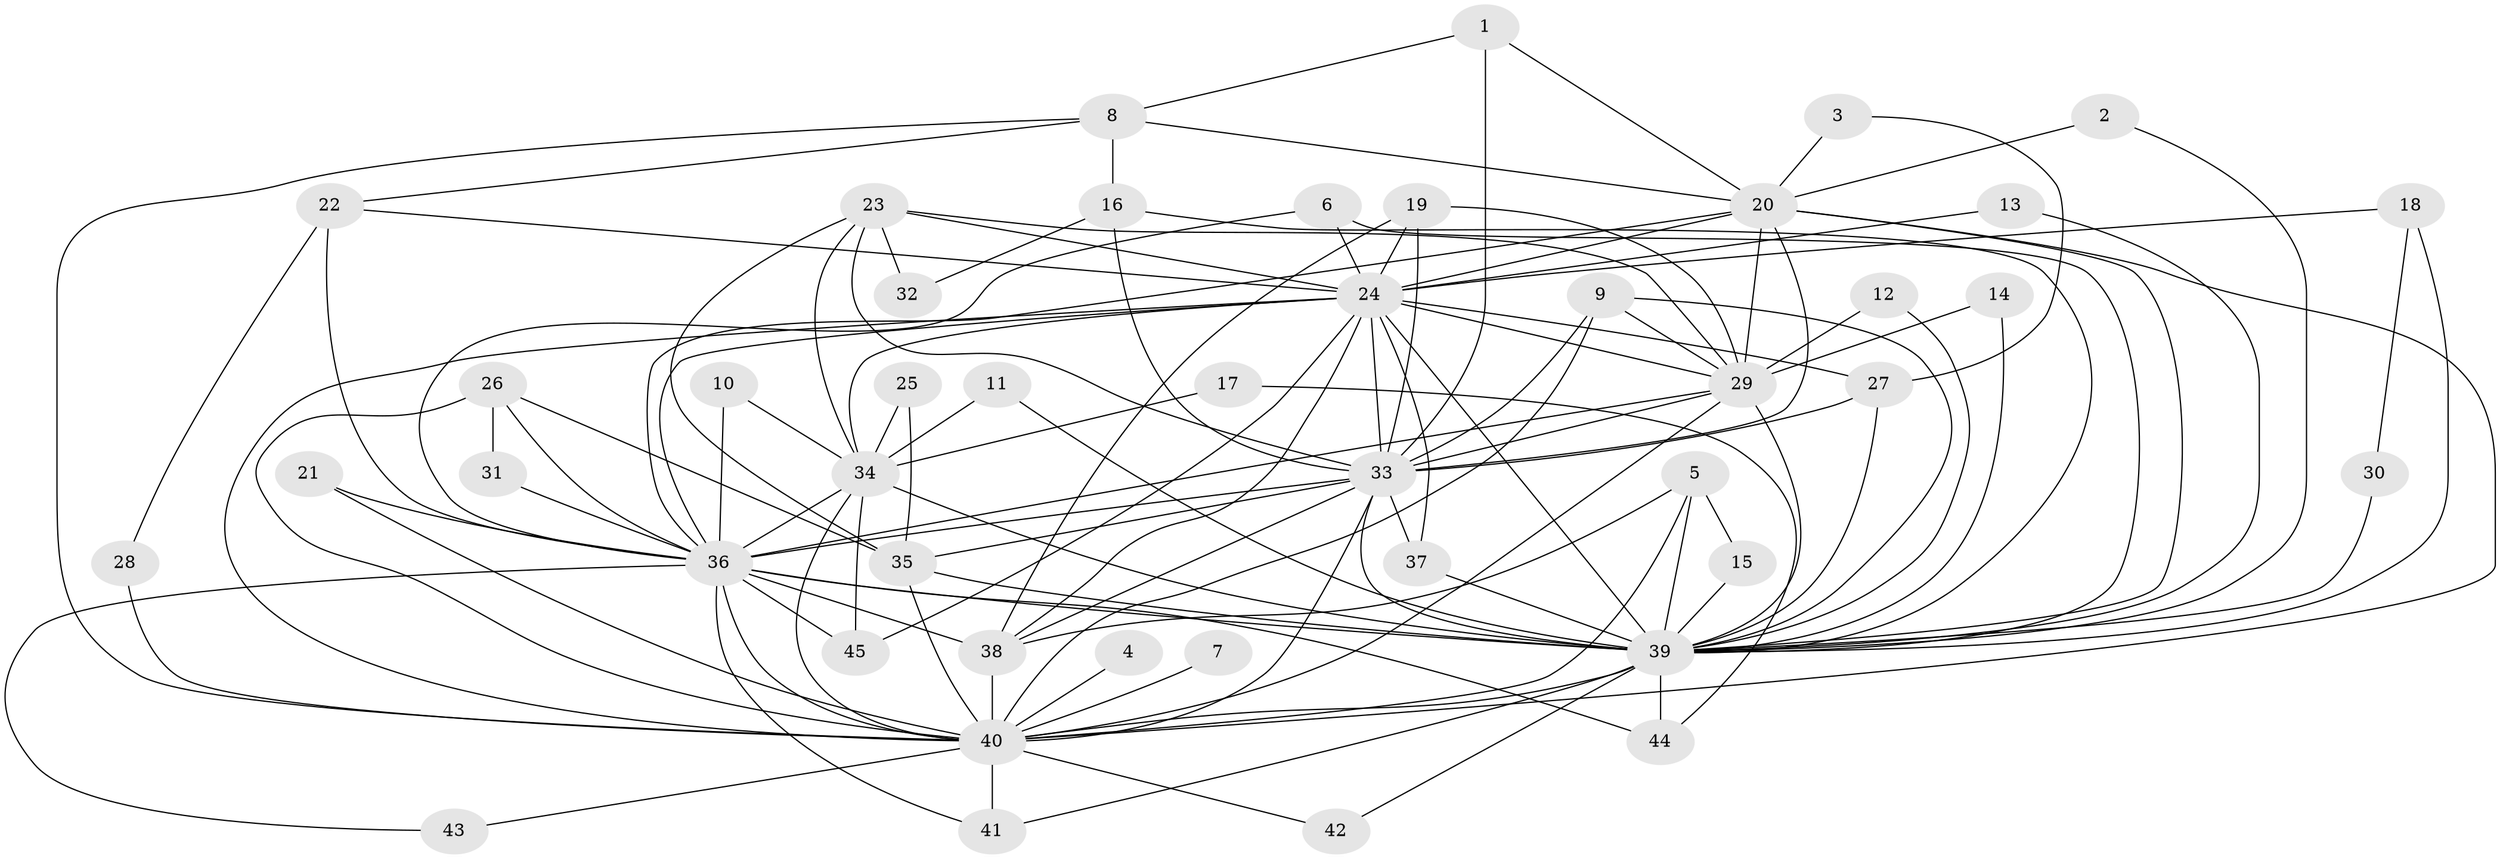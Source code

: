 // original degree distribution, {16: 0.011111111111111112, 14: 0.011111111111111112, 13: 0.011111111111111112, 20: 0.03333333333333333, 27: 0.011111111111111112, 19: 0.011111111111111112, 15: 0.011111111111111112, 29: 0.011111111111111112, 8: 0.011111111111111112, 5: 0.07777777777777778, 3: 0.13333333333333333, 4: 0.1, 2: 0.5666666666666667}
// Generated by graph-tools (version 1.1) at 2025/49/03/09/25 03:49:34]
// undirected, 45 vertices, 117 edges
graph export_dot {
graph [start="1"]
  node [color=gray90,style=filled];
  1;
  2;
  3;
  4;
  5;
  6;
  7;
  8;
  9;
  10;
  11;
  12;
  13;
  14;
  15;
  16;
  17;
  18;
  19;
  20;
  21;
  22;
  23;
  24;
  25;
  26;
  27;
  28;
  29;
  30;
  31;
  32;
  33;
  34;
  35;
  36;
  37;
  38;
  39;
  40;
  41;
  42;
  43;
  44;
  45;
  1 -- 8 [weight=1.0];
  1 -- 20 [weight=1.0];
  1 -- 33 [weight=1.0];
  2 -- 20 [weight=1.0];
  2 -- 39 [weight=1.0];
  3 -- 20 [weight=1.0];
  3 -- 27 [weight=1.0];
  4 -- 40 [weight=1.0];
  5 -- 15 [weight=1.0];
  5 -- 38 [weight=1.0];
  5 -- 39 [weight=1.0];
  5 -- 40 [weight=1.0];
  6 -- 24 [weight=1.0];
  6 -- 36 [weight=1.0];
  6 -- 39 [weight=1.0];
  7 -- 40 [weight=1.0];
  8 -- 16 [weight=1.0];
  8 -- 20 [weight=1.0];
  8 -- 22 [weight=1.0];
  8 -- 40 [weight=1.0];
  9 -- 29 [weight=1.0];
  9 -- 33 [weight=1.0];
  9 -- 39 [weight=1.0];
  9 -- 40 [weight=1.0];
  10 -- 34 [weight=1.0];
  10 -- 36 [weight=1.0];
  11 -- 34 [weight=1.0];
  11 -- 39 [weight=1.0];
  12 -- 29 [weight=1.0];
  12 -- 39 [weight=1.0];
  13 -- 24 [weight=1.0];
  13 -- 39 [weight=1.0];
  14 -- 29 [weight=1.0];
  14 -- 39 [weight=1.0];
  15 -- 39 [weight=1.0];
  16 -- 32 [weight=1.0];
  16 -- 33 [weight=1.0];
  16 -- 39 [weight=1.0];
  17 -- 34 [weight=1.0];
  17 -- 44 [weight=1.0];
  18 -- 24 [weight=1.0];
  18 -- 30 [weight=1.0];
  18 -- 39 [weight=2.0];
  19 -- 24 [weight=1.0];
  19 -- 29 [weight=1.0];
  19 -- 33 [weight=1.0];
  19 -- 38 [weight=1.0];
  20 -- 24 [weight=2.0];
  20 -- 29 [weight=2.0];
  20 -- 33 [weight=1.0];
  20 -- 36 [weight=2.0];
  20 -- 39 [weight=2.0];
  20 -- 40 [weight=1.0];
  21 -- 36 [weight=1.0];
  21 -- 40 [weight=1.0];
  22 -- 24 [weight=1.0];
  22 -- 28 [weight=1.0];
  22 -- 36 [weight=2.0];
  23 -- 24 [weight=1.0];
  23 -- 29 [weight=1.0];
  23 -- 32 [weight=1.0];
  23 -- 33 [weight=1.0];
  23 -- 34 [weight=1.0];
  23 -- 35 [weight=1.0];
  24 -- 27 [weight=1.0];
  24 -- 29 [weight=2.0];
  24 -- 33 [weight=2.0];
  24 -- 34 [weight=1.0];
  24 -- 36 [weight=4.0];
  24 -- 37 [weight=1.0];
  24 -- 38 [weight=1.0];
  24 -- 39 [weight=4.0];
  24 -- 40 [weight=4.0];
  24 -- 45 [weight=1.0];
  25 -- 34 [weight=1.0];
  25 -- 35 [weight=1.0];
  26 -- 31 [weight=1.0];
  26 -- 35 [weight=1.0];
  26 -- 36 [weight=1.0];
  26 -- 40 [weight=1.0];
  27 -- 33 [weight=2.0];
  27 -- 39 [weight=1.0];
  28 -- 40 [weight=1.0];
  29 -- 33 [weight=1.0];
  29 -- 36 [weight=4.0];
  29 -- 39 [weight=2.0];
  29 -- 40 [weight=3.0];
  30 -- 39 [weight=1.0];
  31 -- 36 [weight=1.0];
  33 -- 35 [weight=1.0];
  33 -- 36 [weight=3.0];
  33 -- 37 [weight=1.0];
  33 -- 38 [weight=1.0];
  33 -- 39 [weight=2.0];
  33 -- 40 [weight=1.0];
  34 -- 36 [weight=2.0];
  34 -- 39 [weight=1.0];
  34 -- 40 [weight=1.0];
  34 -- 45 [weight=1.0];
  35 -- 39 [weight=1.0];
  35 -- 40 [weight=1.0];
  36 -- 38 [weight=1.0];
  36 -- 39 [weight=4.0];
  36 -- 40 [weight=2.0];
  36 -- 41 [weight=1.0];
  36 -- 43 [weight=1.0];
  36 -- 44 [weight=2.0];
  36 -- 45 [weight=1.0];
  37 -- 39 [weight=1.0];
  38 -- 40 [weight=1.0];
  39 -- 40 [weight=3.0];
  39 -- 41 [weight=1.0];
  39 -- 42 [weight=1.0];
  39 -- 44 [weight=2.0];
  40 -- 41 [weight=1.0];
  40 -- 42 [weight=1.0];
  40 -- 43 [weight=1.0];
}
